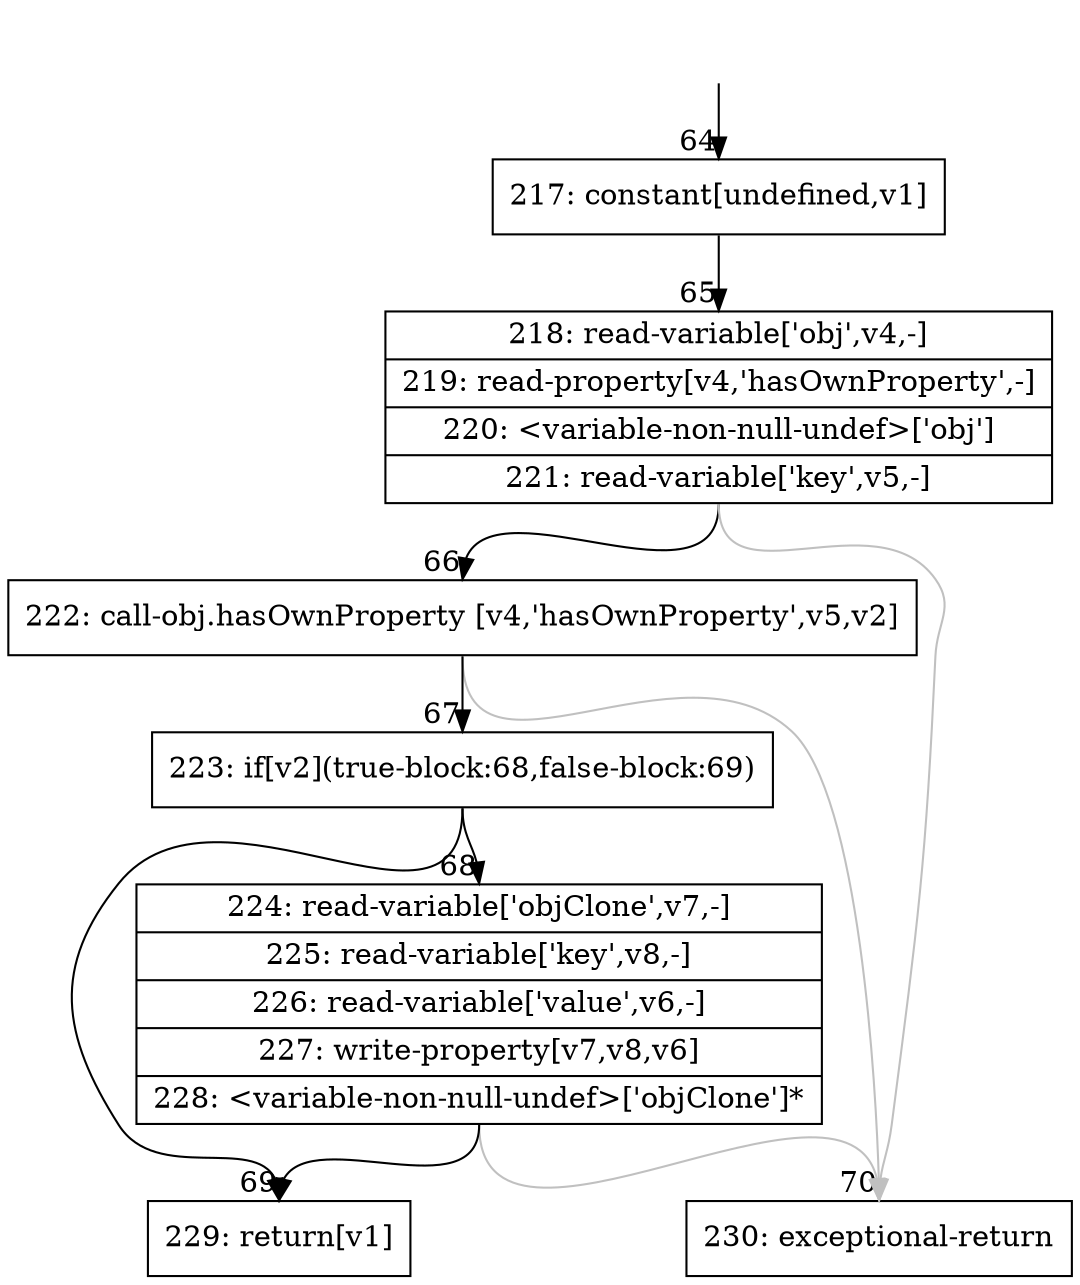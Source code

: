 digraph {
rankdir="TD"
BB_entry8[shape=none,label=""];
BB_entry8 -> BB64 [tailport=s, headport=n, headlabel="    64"]
BB64 [shape=record label="{217: constant[undefined,v1]}" ] 
BB64 -> BB65 [tailport=s, headport=n, headlabel="      65"]
BB65 [shape=record label="{218: read-variable['obj',v4,-]|219: read-property[v4,'hasOwnProperty',-]|220: \<variable-non-null-undef\>['obj']|221: read-variable['key',v5,-]}" ] 
BB65 -> BB66 [tailport=s, headport=n, headlabel="      66"]
BB65 -> BB70 [tailport=s, headport=n, color=gray, headlabel="      70"]
BB66 [shape=record label="{222: call-obj.hasOwnProperty [v4,'hasOwnProperty',v5,v2]}" ] 
BB66 -> BB67 [tailport=s, headport=n, headlabel="      67"]
BB66 -> BB70 [tailport=s, headport=n, color=gray]
BB67 [shape=record label="{223: if[v2](true-block:68,false-block:69)}" ] 
BB67 -> BB68 [tailport=s, headport=n, headlabel="      68"]
BB67 -> BB69 [tailport=s, headport=n, headlabel="      69"]
BB68 [shape=record label="{224: read-variable['objClone',v7,-]|225: read-variable['key',v8,-]|226: read-variable['value',v6,-]|227: write-property[v7,v8,v6]|228: \<variable-non-null-undef\>['objClone']*}" ] 
BB68 -> BB69 [tailport=s, headport=n]
BB68 -> BB70 [tailport=s, headport=n, color=gray]
BB69 [shape=record label="{229: return[v1]}" ] 
BB70 [shape=record label="{230: exceptional-return}" ] 
//#$~ 213
}
